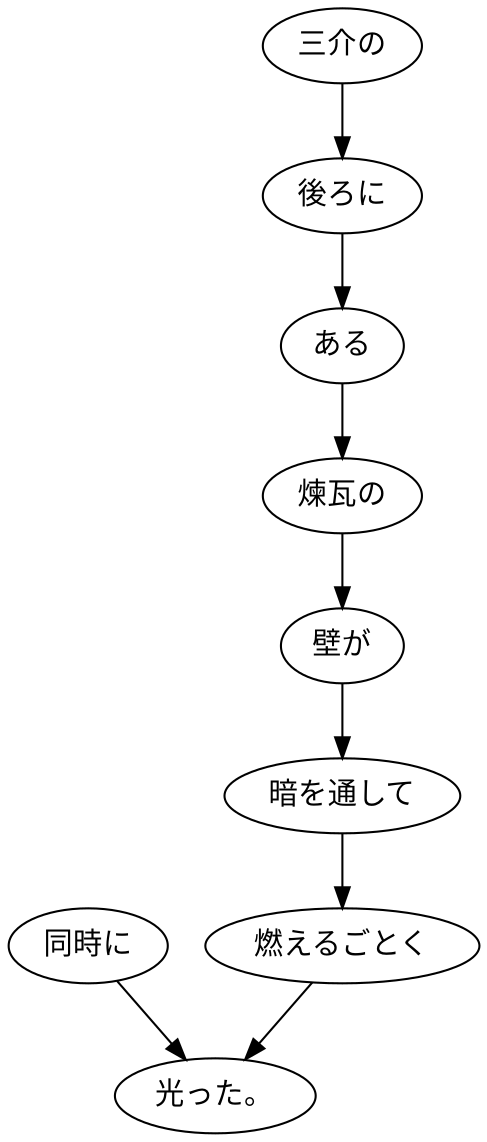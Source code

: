 digraph graph4533 {
	node0 [label="同時に"];
	node1 [label="三介の"];
	node2 [label="後ろに"];
	node3 [label="ある"];
	node4 [label="煉瓦の"];
	node5 [label="壁が"];
	node6 [label="暗を通して"];
	node7 [label="燃えるごとく"];
	node8 [label="光った。"];
	node0 -> node8;
	node1 -> node2;
	node2 -> node3;
	node3 -> node4;
	node4 -> node5;
	node5 -> node6;
	node6 -> node7;
	node7 -> node8;
}
